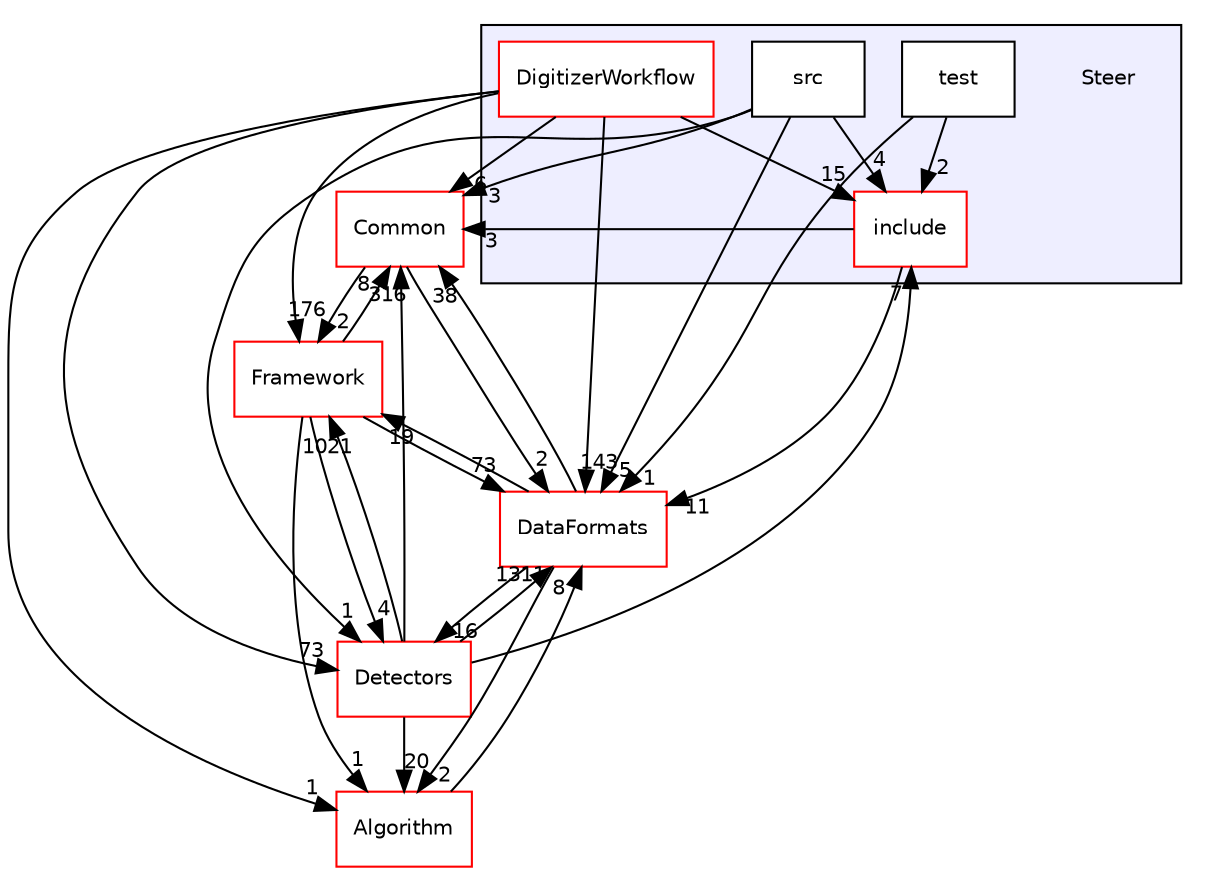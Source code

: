 digraph "/home/travis/build/AliceO2Group/AliceO2/Steer" {
  bgcolor=transparent;
  compound=true
  node [ fontsize="10", fontname="Helvetica"];
  edge [ labelfontsize="10", labelfontname="Helvetica"];
  subgraph clusterdir_40b4a122691869ee86baf7f2711ed718 {
    graph [ bgcolor="#eeeeff", pencolor="black", label="" URL="dir_40b4a122691869ee86baf7f2711ed718.html"];
    dir_40b4a122691869ee86baf7f2711ed718 [shape=plaintext label="Steer"];
    dir_a195a20aec66d1e163ba7321e47c9d6e [shape=box label="DigitizerWorkflow" color="red" fillcolor="white" style="filled" URL="dir_a195a20aec66d1e163ba7321e47c9d6e.html"];
    dir_a1435872ec32250c24e4b9798bc29a35 [shape=box label="include" color="red" fillcolor="white" style="filled" URL="dir_a1435872ec32250c24e4b9798bc29a35.html"];
    dir_1ae1fa476fa4d5193a25cdc506b38de2 [shape=box label="src" color="black" fillcolor="white" style="filled" URL="dir_1ae1fa476fa4d5193a25cdc506b38de2.html"];
    dir_f13782f4c5058c6a54ef5ebfe220c937 [shape=box label="test" color="black" fillcolor="white" style="filled" URL="dir_f13782f4c5058c6a54ef5ebfe220c937.html"];
  }
  dir_4ab6b4cc6a7edbff49100e9123df213f [shape=box label="Common" color="red" URL="dir_4ab6b4cc6a7edbff49100e9123df213f.html"];
  dir_051dca18e802f8e9474f2e30d29c04e0 [shape=box label="Detectors" color="red" URL="dir_051dca18e802f8e9474f2e30d29c04e0.html"];
  dir_8ba487e25de5ee77e05e9dce7582cb98 [shape=box label="Algorithm" color="red" URL="dir_8ba487e25de5ee77e05e9dce7582cb98.html"];
  dir_bcbb2cf9a3d3d83e5515c82071a07177 [shape=box label="Framework" color="red" URL="dir_bcbb2cf9a3d3d83e5515c82071a07177.html"];
  dir_2171f7ec022c5423887b07c69b2f5b48 [shape=box label="DataFormats" color="red" URL="dir_2171f7ec022c5423887b07c69b2f5b48.html"];
  dir_4ab6b4cc6a7edbff49100e9123df213f->dir_bcbb2cf9a3d3d83e5515c82071a07177 [headlabel="2", labeldistance=1.5 headhref="dir_000036_000063.html"];
  dir_4ab6b4cc6a7edbff49100e9123df213f->dir_2171f7ec022c5423887b07c69b2f5b48 [headlabel="2", labeldistance=1.5 headhref="dir_000036_000090.html"];
  dir_051dca18e802f8e9474f2e30d29c04e0->dir_4ab6b4cc6a7edbff49100e9123df213f [headlabel="316", labeldistance=1.5 headhref="dir_000049_000036.html"];
  dir_051dca18e802f8e9474f2e30d29c04e0->dir_8ba487e25de5ee77e05e9dce7582cb98 [headlabel="20", labeldistance=1.5 headhref="dir_000049_000000.html"];
  dir_051dca18e802f8e9474f2e30d29c04e0->dir_a1435872ec32250c24e4b9798bc29a35 [headlabel="7", labeldistance=1.5 headhref="dir_000049_000796.html"];
  dir_051dca18e802f8e9474f2e30d29c04e0->dir_bcbb2cf9a3d3d83e5515c82071a07177 [headlabel="1021", labeldistance=1.5 headhref="dir_000049_000063.html"];
  dir_051dca18e802f8e9474f2e30d29c04e0->dir_2171f7ec022c5423887b07c69b2f5b48 [headlabel="1311", labeldistance=1.5 headhref="dir_000049_000090.html"];
  dir_a195a20aec66d1e163ba7321e47c9d6e->dir_4ab6b4cc6a7edbff49100e9123df213f [headlabel="6", labeldistance=1.5 headhref="dir_000508_000036.html"];
  dir_a195a20aec66d1e163ba7321e47c9d6e->dir_051dca18e802f8e9474f2e30d29c04e0 [headlabel="73", labeldistance=1.5 headhref="dir_000508_000049.html"];
  dir_a195a20aec66d1e163ba7321e47c9d6e->dir_8ba487e25de5ee77e05e9dce7582cb98 [headlabel="1", labeldistance=1.5 headhref="dir_000508_000000.html"];
  dir_a195a20aec66d1e163ba7321e47c9d6e->dir_a1435872ec32250c24e4b9798bc29a35 [headlabel="15", labeldistance=1.5 headhref="dir_000508_000796.html"];
  dir_a195a20aec66d1e163ba7321e47c9d6e->dir_bcbb2cf9a3d3d83e5515c82071a07177 [headlabel="176", labeldistance=1.5 headhref="dir_000508_000063.html"];
  dir_a195a20aec66d1e163ba7321e47c9d6e->dir_2171f7ec022c5423887b07c69b2f5b48 [headlabel="143", labeldistance=1.5 headhref="dir_000508_000090.html"];
  dir_8ba487e25de5ee77e05e9dce7582cb98->dir_2171f7ec022c5423887b07c69b2f5b48 [headlabel="8", labeldistance=1.5 headhref="dir_000000_000090.html"];
  dir_a1435872ec32250c24e4b9798bc29a35->dir_4ab6b4cc6a7edbff49100e9123df213f [headlabel="3", labeldistance=1.5 headhref="dir_000796_000036.html"];
  dir_a1435872ec32250c24e4b9798bc29a35->dir_2171f7ec022c5423887b07c69b2f5b48 [headlabel="11", labeldistance=1.5 headhref="dir_000796_000090.html"];
  dir_f13782f4c5058c6a54ef5ebfe220c937->dir_a1435872ec32250c24e4b9798bc29a35 [headlabel="2", labeldistance=1.5 headhref="dir_000799_000796.html"];
  dir_f13782f4c5058c6a54ef5ebfe220c937->dir_2171f7ec022c5423887b07c69b2f5b48 [headlabel="1", labeldistance=1.5 headhref="dir_000799_000090.html"];
  dir_bcbb2cf9a3d3d83e5515c82071a07177->dir_4ab6b4cc6a7edbff49100e9123df213f [headlabel="8", labeldistance=1.5 headhref="dir_000063_000036.html"];
  dir_bcbb2cf9a3d3d83e5515c82071a07177->dir_051dca18e802f8e9474f2e30d29c04e0 [headlabel="4", labeldistance=1.5 headhref="dir_000063_000049.html"];
  dir_bcbb2cf9a3d3d83e5515c82071a07177->dir_8ba487e25de5ee77e05e9dce7582cb98 [headlabel="1", labeldistance=1.5 headhref="dir_000063_000000.html"];
  dir_bcbb2cf9a3d3d83e5515c82071a07177->dir_2171f7ec022c5423887b07c69b2f5b48 [headlabel="73", labeldistance=1.5 headhref="dir_000063_000090.html"];
  dir_1ae1fa476fa4d5193a25cdc506b38de2->dir_4ab6b4cc6a7edbff49100e9123df213f [headlabel="3", labeldistance=1.5 headhref="dir_000798_000036.html"];
  dir_1ae1fa476fa4d5193a25cdc506b38de2->dir_051dca18e802f8e9474f2e30d29c04e0 [headlabel="1", labeldistance=1.5 headhref="dir_000798_000049.html"];
  dir_1ae1fa476fa4d5193a25cdc506b38de2->dir_a1435872ec32250c24e4b9798bc29a35 [headlabel="4", labeldistance=1.5 headhref="dir_000798_000796.html"];
  dir_1ae1fa476fa4d5193a25cdc506b38de2->dir_2171f7ec022c5423887b07c69b2f5b48 [headlabel="5", labeldistance=1.5 headhref="dir_000798_000090.html"];
  dir_2171f7ec022c5423887b07c69b2f5b48->dir_4ab6b4cc6a7edbff49100e9123df213f [headlabel="38", labeldistance=1.5 headhref="dir_000090_000036.html"];
  dir_2171f7ec022c5423887b07c69b2f5b48->dir_051dca18e802f8e9474f2e30d29c04e0 [headlabel="16", labeldistance=1.5 headhref="dir_000090_000049.html"];
  dir_2171f7ec022c5423887b07c69b2f5b48->dir_8ba487e25de5ee77e05e9dce7582cb98 [headlabel="2", labeldistance=1.5 headhref="dir_000090_000000.html"];
  dir_2171f7ec022c5423887b07c69b2f5b48->dir_bcbb2cf9a3d3d83e5515c82071a07177 [headlabel="19", labeldistance=1.5 headhref="dir_000090_000063.html"];
}
